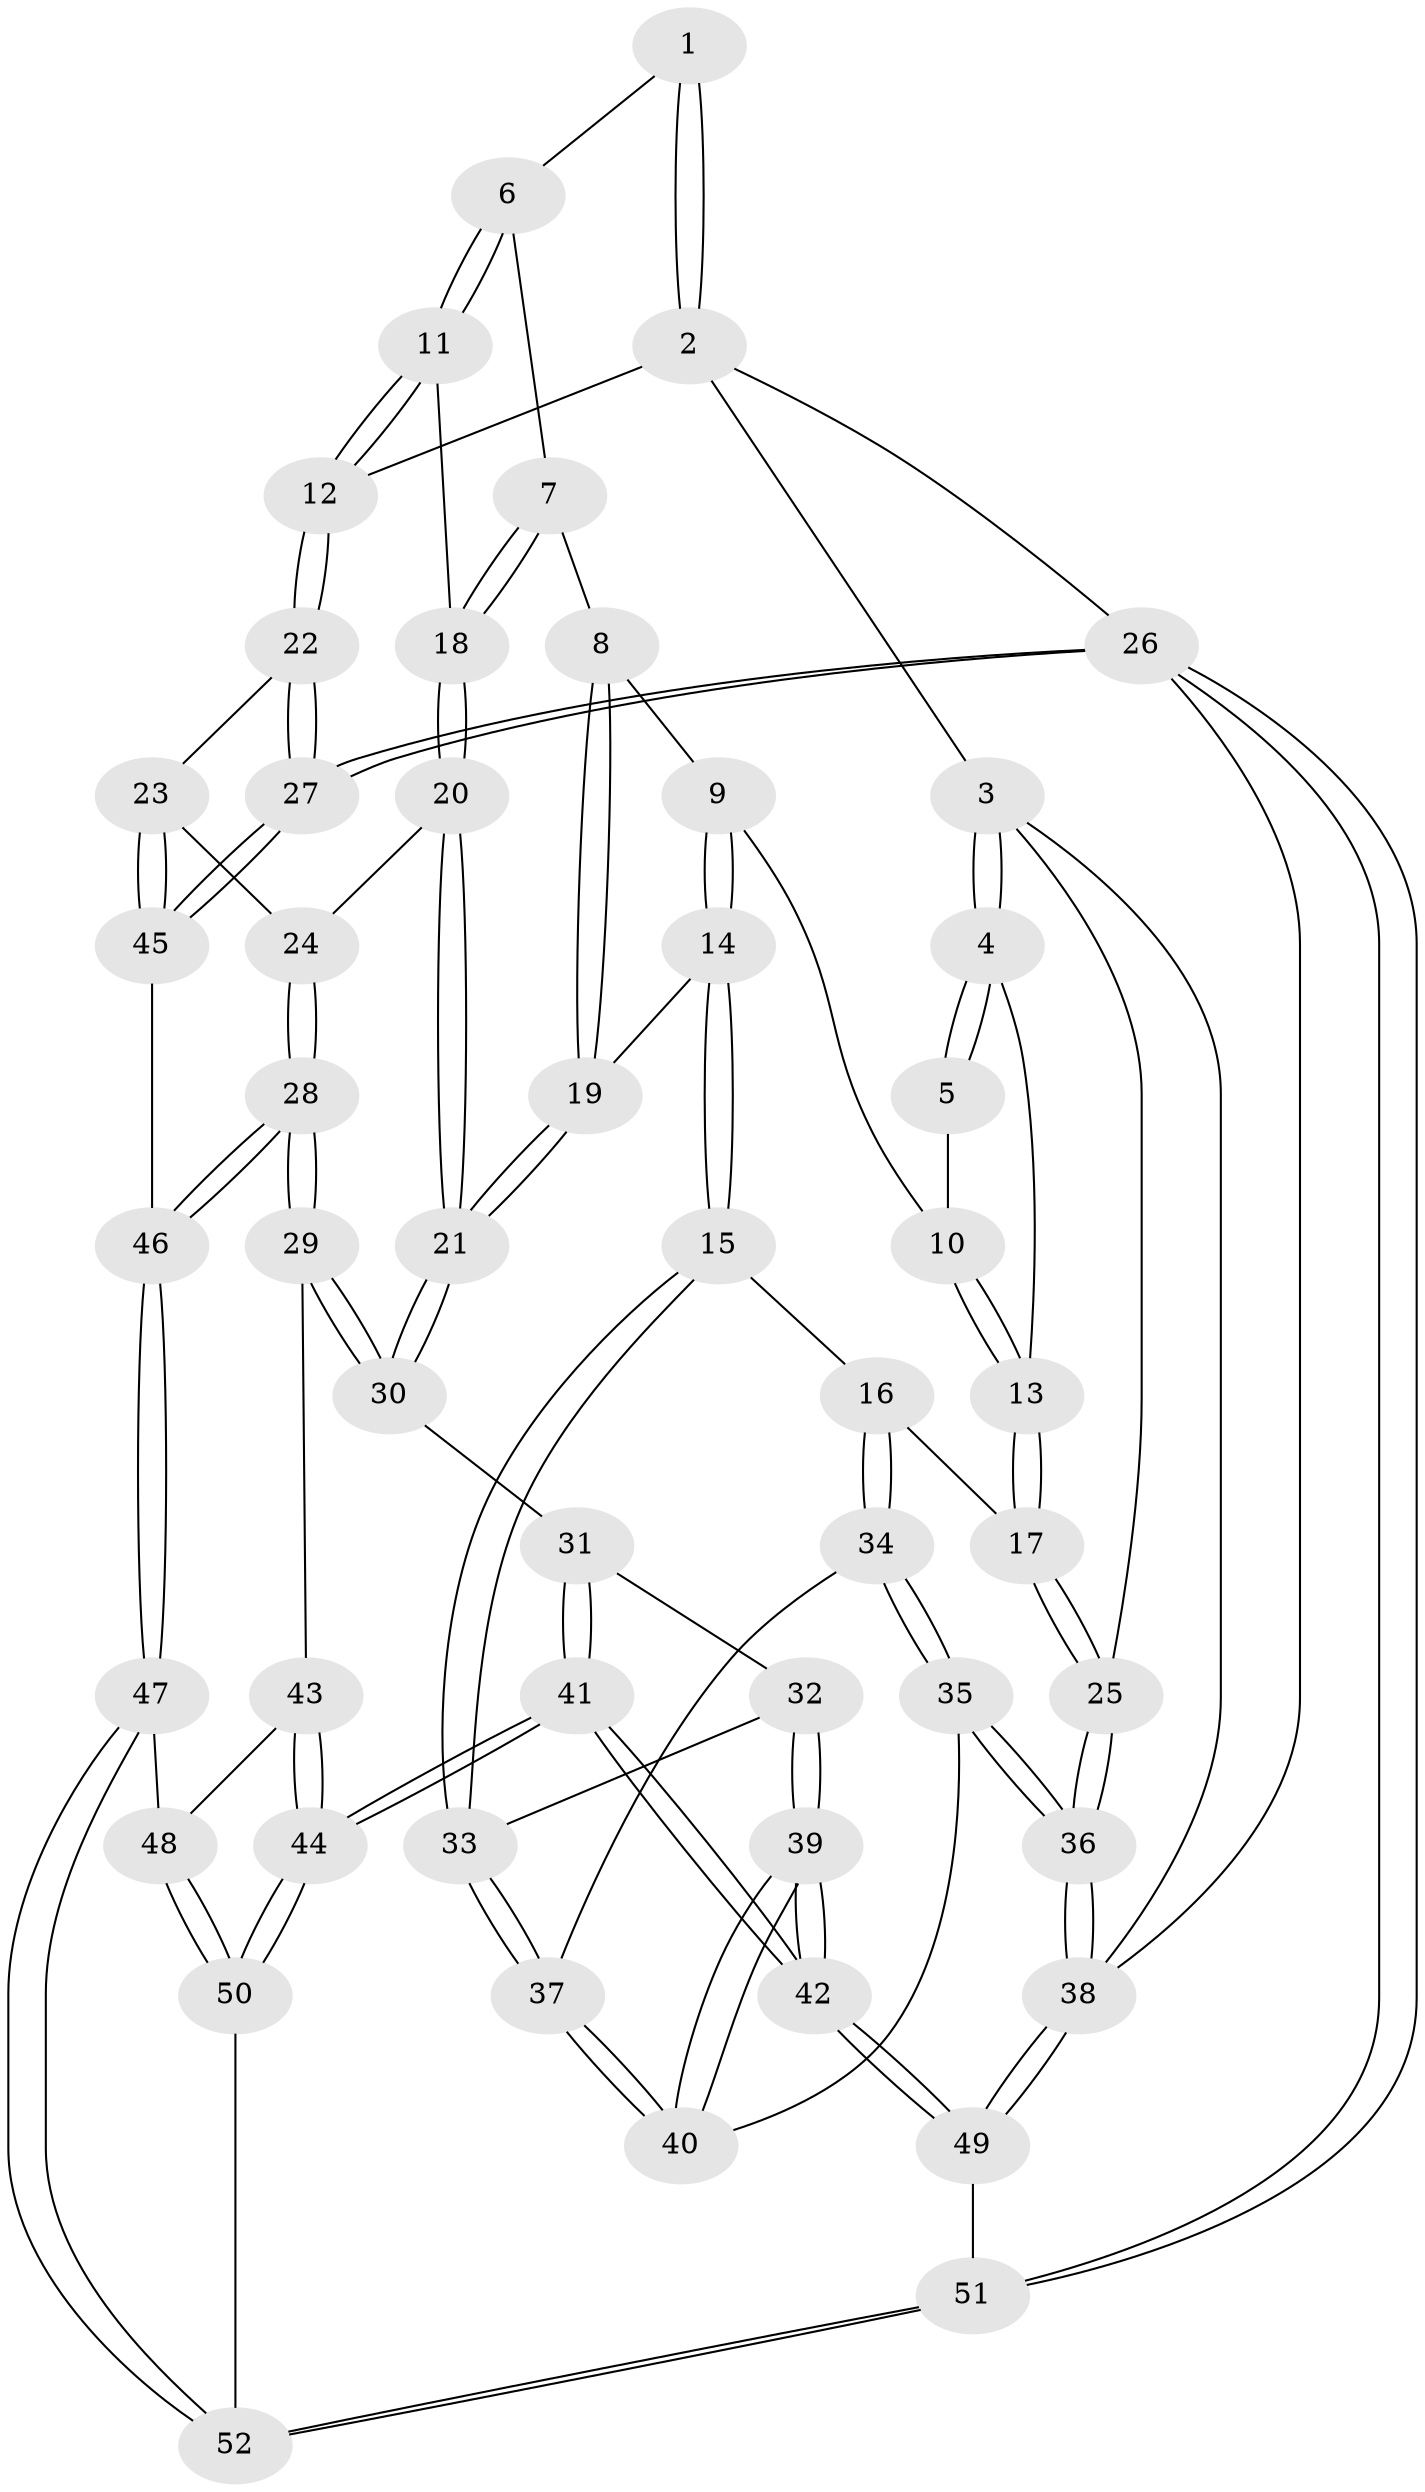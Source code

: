 // coarse degree distribution, {3: 0.1388888888888889, 6: 0.19444444444444445, 5: 0.25, 2: 0.027777777777777776, 4: 0.3888888888888889}
// Generated by graph-tools (version 1.1) at 2025/24/03/03/25 07:24:38]
// undirected, 52 vertices, 127 edges
graph export_dot {
graph [start="1"]
  node [color=gray90,style=filled];
  1 [pos="+0.6155190928229084+0"];
  2 [pos="+1+0"];
  3 [pos="+0+0"];
  4 [pos="+0+0"];
  5 [pos="+0.27866766915684293+0"];
  6 [pos="+0.6240919620532375+0.1522915032344788"];
  7 [pos="+0.502417580134462+0.23820309651530355"];
  8 [pos="+0.4847640144104042+0.24437097388211862"];
  9 [pos="+0.3782923291681342+0.18424789927080876"];
  10 [pos="+0.31820511665991363+0.10183602035548035"];
  11 [pos="+0.8131743385838169+0.22845282706385908"];
  12 [pos="+1+0"];
  13 [pos="+0.1259680940940499+0.29135726839360965"];
  14 [pos="+0.22739347706849067+0.4924578812583194"];
  15 [pos="+0.20776931045844532+0.5116318738864652"];
  16 [pos="+0.20360642654997757+0.5107518176507105"];
  17 [pos="+0.10865078517164246+0.44832919179185465"];
  18 [pos="+0.7650839973089113+0.37545721874515414"];
  19 [pos="+0.49353400225821037+0.3768536167285129"];
  20 [pos="+0.7612525922022745+0.4427344522962243"];
  21 [pos="+0.6157318277720476+0.538467761958757"];
  22 [pos="+1+0.5312398921257191"];
  23 [pos="+1+0.536848487689886"];
  24 [pos="+0.9082355243312538+0.5139614056354279"];
  25 [pos="+0+0.4591564419504577"];
  26 [pos="+1+1"];
  27 [pos="+1+1"];
  28 [pos="+0.7755951049596371+0.7846142838971882"];
  29 [pos="+0.5936759440900882+0.6114471657564164"];
  30 [pos="+0.5899557894728732+0.6047268993334116"];
  31 [pos="+0.43962325695292404+0.6382968992707732"];
  32 [pos="+0.36780158634819354+0.6138617708015546"];
  33 [pos="+0.26640582725769857+0.576212644376626"];
  34 [pos="+0.06376786097113284+0.7156200887282468"];
  35 [pos="+0.04255526609312137+0.7398971584179568"];
  36 [pos="+0+0.9546908212075439"];
  37 [pos="+0.23639618436867074+0.7575620248463872"];
  38 [pos="+0+1"];
  39 [pos="+0.2705216570885213+0.9628939768090586"];
  40 [pos="+0.23446251202005738+0.8049464218210648"];
  41 [pos="+0.36783270682192415+1"];
  42 [pos="+0.29939508272405485+1"];
  43 [pos="+0.5569476441096386+0.7911108894007354"];
  44 [pos="+0.37396533506183827+1"];
  45 [pos="+0.8401399799061067+0.8170643250647158"];
  46 [pos="+0.7834907385503372+0.7999583104623718"];
  47 [pos="+0.7313609581892546+0.862408178171371"];
  48 [pos="+0.6312461549818189+0.8754275469875946"];
  49 [pos="+0.2785037404511366+1"];
  50 [pos="+0.518275928893018+0.9512000488523191"];
  51 [pos="+0.7456380794960322+1"];
  52 [pos="+0.7132990542028488+0.9732225036112152"];
  1 -- 2;
  1 -- 2;
  1 -- 6;
  2 -- 3;
  2 -- 12;
  2 -- 26;
  3 -- 4;
  3 -- 4;
  3 -- 25;
  3 -- 38;
  4 -- 5;
  4 -- 5;
  4 -- 13;
  5 -- 10;
  6 -- 7;
  6 -- 11;
  6 -- 11;
  7 -- 8;
  7 -- 18;
  7 -- 18;
  8 -- 9;
  8 -- 19;
  8 -- 19;
  9 -- 10;
  9 -- 14;
  9 -- 14;
  10 -- 13;
  10 -- 13;
  11 -- 12;
  11 -- 12;
  11 -- 18;
  12 -- 22;
  12 -- 22;
  13 -- 17;
  13 -- 17;
  14 -- 15;
  14 -- 15;
  14 -- 19;
  15 -- 16;
  15 -- 33;
  15 -- 33;
  16 -- 17;
  16 -- 34;
  16 -- 34;
  17 -- 25;
  17 -- 25;
  18 -- 20;
  18 -- 20;
  19 -- 21;
  19 -- 21;
  20 -- 21;
  20 -- 21;
  20 -- 24;
  21 -- 30;
  21 -- 30;
  22 -- 23;
  22 -- 27;
  22 -- 27;
  23 -- 24;
  23 -- 45;
  23 -- 45;
  24 -- 28;
  24 -- 28;
  25 -- 36;
  25 -- 36;
  26 -- 27;
  26 -- 27;
  26 -- 51;
  26 -- 51;
  26 -- 38;
  27 -- 45;
  27 -- 45;
  28 -- 29;
  28 -- 29;
  28 -- 46;
  28 -- 46;
  29 -- 30;
  29 -- 30;
  29 -- 43;
  30 -- 31;
  31 -- 32;
  31 -- 41;
  31 -- 41;
  32 -- 33;
  32 -- 39;
  32 -- 39;
  33 -- 37;
  33 -- 37;
  34 -- 35;
  34 -- 35;
  34 -- 37;
  35 -- 36;
  35 -- 36;
  35 -- 40;
  36 -- 38;
  36 -- 38;
  37 -- 40;
  37 -- 40;
  38 -- 49;
  38 -- 49;
  39 -- 40;
  39 -- 40;
  39 -- 42;
  39 -- 42;
  41 -- 42;
  41 -- 42;
  41 -- 44;
  41 -- 44;
  42 -- 49;
  42 -- 49;
  43 -- 44;
  43 -- 44;
  43 -- 48;
  44 -- 50;
  44 -- 50;
  45 -- 46;
  46 -- 47;
  46 -- 47;
  47 -- 48;
  47 -- 52;
  47 -- 52;
  48 -- 50;
  48 -- 50;
  49 -- 51;
  50 -- 52;
  51 -- 52;
  51 -- 52;
}
